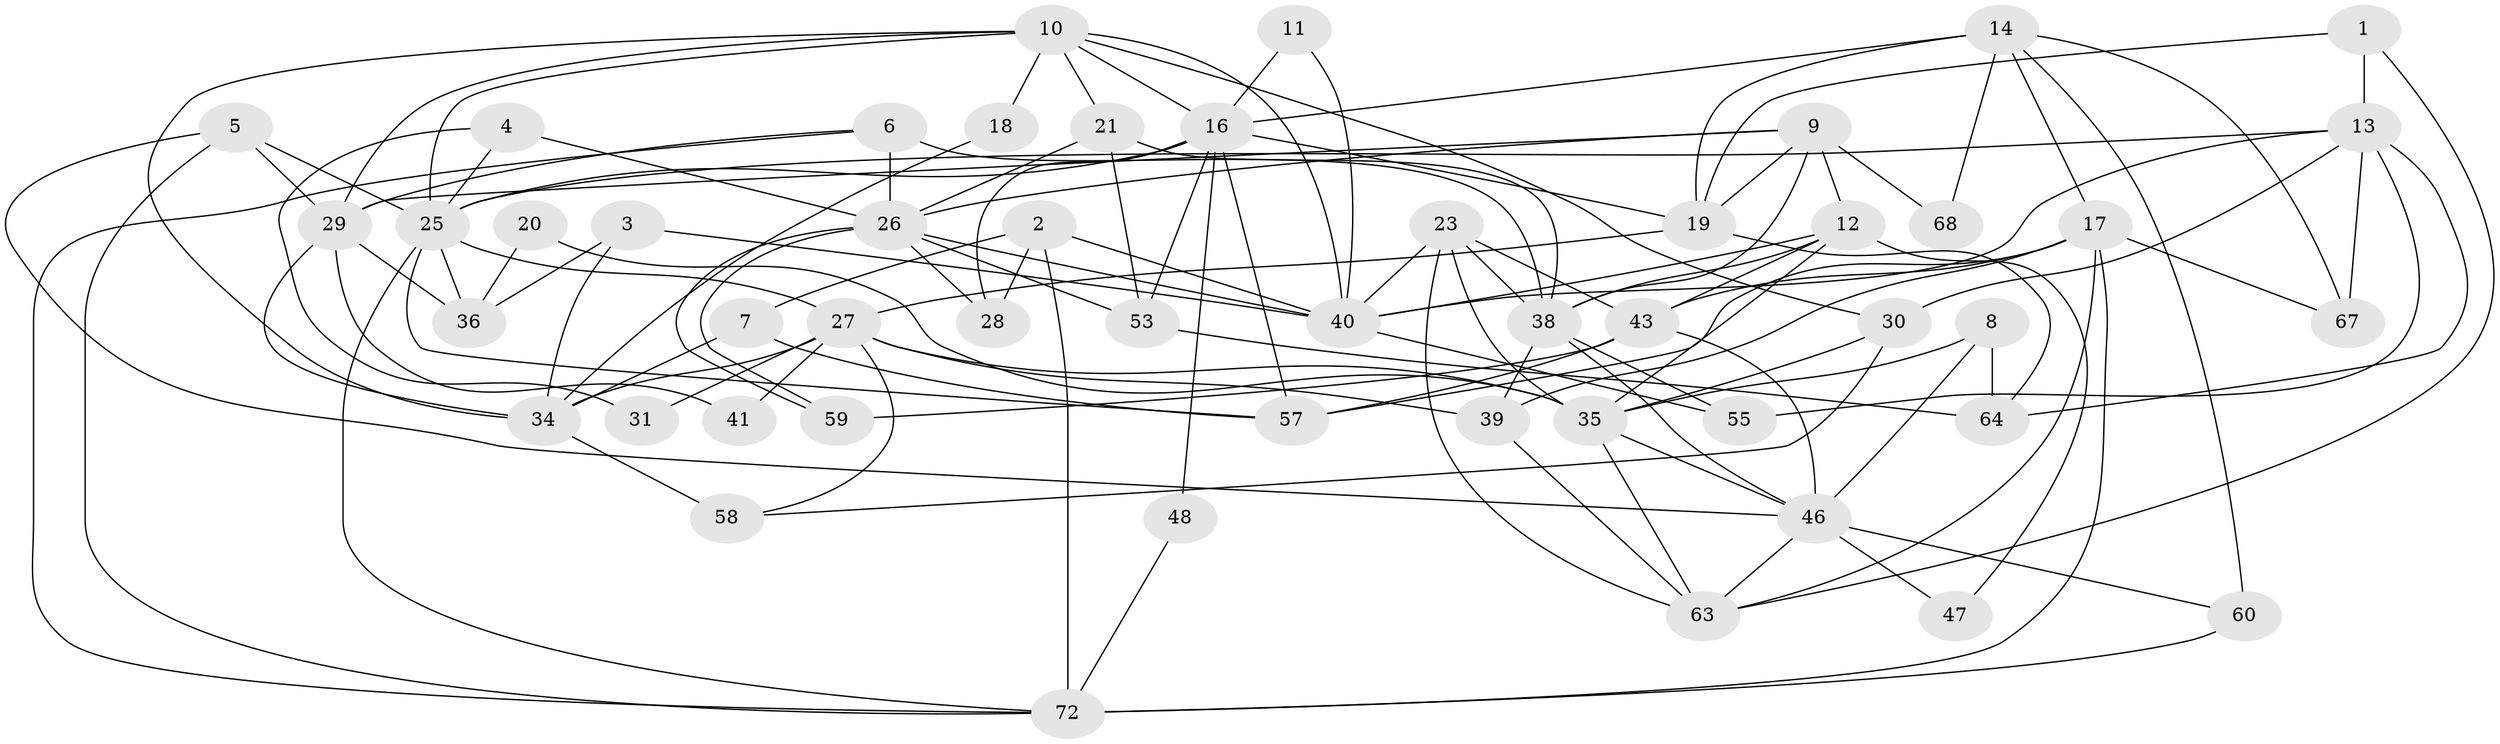 // original degree distribution, {2: 0.16666666666666666, 4: 0.19230769230769232, 3: 0.3076923076923077, 5: 0.16666666666666666, 6: 0.0641025641025641, 7: 0.07692307692307693, 9: 0.01282051282051282, 8: 0.01282051282051282}
// Generated by graph-tools (version 1.1) at 2025/42/03/06/25 10:42:01]
// undirected, 50 vertices, 121 edges
graph export_dot {
graph [start="1"]
  node [color=gray90,style=filled];
  1 [super="+44"];
  2;
  3;
  4;
  5;
  6 [super="+37"];
  7;
  8;
  9 [super="+78"];
  10 [super="+51"];
  11;
  12 [super="+66"];
  13 [super="+15"];
  14 [super="+52"];
  16 [super="+24"];
  17 [super="+54"];
  18;
  19 [super="+22"];
  20;
  21 [super="+71"];
  23 [super="+33"];
  25 [super="+62"];
  26 [super="+49"];
  27 [super="+56"];
  28;
  29 [super="+69"];
  30 [super="+32"];
  31;
  34 [super="+76"];
  35 [super="+50"];
  36 [super="+65"];
  38 [super="+42"];
  39;
  40 [super="+45"];
  41;
  43 [super="+61"];
  46 [super="+73"];
  47;
  48;
  53;
  55 [super="+70"];
  57 [super="+75"];
  58 [super="+77"];
  59;
  60;
  63;
  64;
  67;
  68;
  72 [super="+74"];
  1 -- 19;
  1 -- 13;
  1 -- 63;
  2 -- 7;
  2 -- 28;
  2 -- 40;
  2 -- 72;
  3 -- 40;
  3 -- 34;
  3 -- 36;
  4 -- 26;
  4 -- 25;
  4 -- 31;
  5 -- 25;
  5 -- 29;
  5 -- 46;
  5 -- 72;
  6 -- 26;
  6 -- 29;
  6 -- 72;
  6 -- 38 [weight=2];
  7 -- 34;
  7 -- 57;
  8 -- 64;
  8 -- 46;
  8 -- 35;
  9 -- 29;
  9 -- 19;
  9 -- 26;
  9 -- 68;
  9 -- 12;
  9 -- 38;
  10 -- 34;
  10 -- 21;
  10 -- 16;
  10 -- 29;
  10 -- 18;
  10 -- 40;
  10 -- 25;
  10 -- 30;
  11 -- 16;
  11 -- 40;
  12 -- 40;
  12 -- 47;
  12 -- 35;
  12 -- 43;
  12 -- 38;
  13 -- 40;
  13 -- 64;
  13 -- 67;
  13 -- 30;
  13 -- 25 [weight=2];
  13 -- 55;
  14 -- 67;
  14 -- 16;
  14 -- 17;
  14 -- 60;
  14 -- 68;
  14 -- 19;
  16 -- 53;
  16 -- 28;
  16 -- 48;
  16 -- 25;
  16 -- 19;
  16 -- 57;
  17 -- 72;
  17 -- 57;
  17 -- 67;
  17 -- 39;
  17 -- 43 [weight=2];
  17 -- 63;
  18 -- 34;
  19 -- 64;
  19 -- 27;
  20 -- 35;
  20 -- 36;
  21 -- 26;
  21 -- 53;
  21 -- 38;
  23 -- 63;
  23 -- 40;
  23 -- 35;
  23 -- 38;
  23 -- 43;
  25 -- 27;
  25 -- 36;
  25 -- 57;
  25 -- 72;
  26 -- 59;
  26 -- 59;
  26 -- 40;
  26 -- 53;
  26 -- 28;
  27 -- 31;
  27 -- 41;
  27 -- 58;
  27 -- 35;
  27 -- 34;
  27 -- 39;
  29 -- 34;
  29 -- 36;
  29 -- 41;
  30 -- 35 [weight=2];
  30 -- 58;
  34 -- 58 [weight=2];
  35 -- 63;
  35 -- 46;
  38 -- 39;
  38 -- 55;
  38 -- 46;
  39 -- 63;
  40 -- 55;
  43 -- 46 [weight=2];
  43 -- 59;
  43 -- 57;
  46 -- 63;
  46 -- 60;
  46 -- 47;
  48 -- 72;
  53 -- 64;
  60 -- 72;
}
